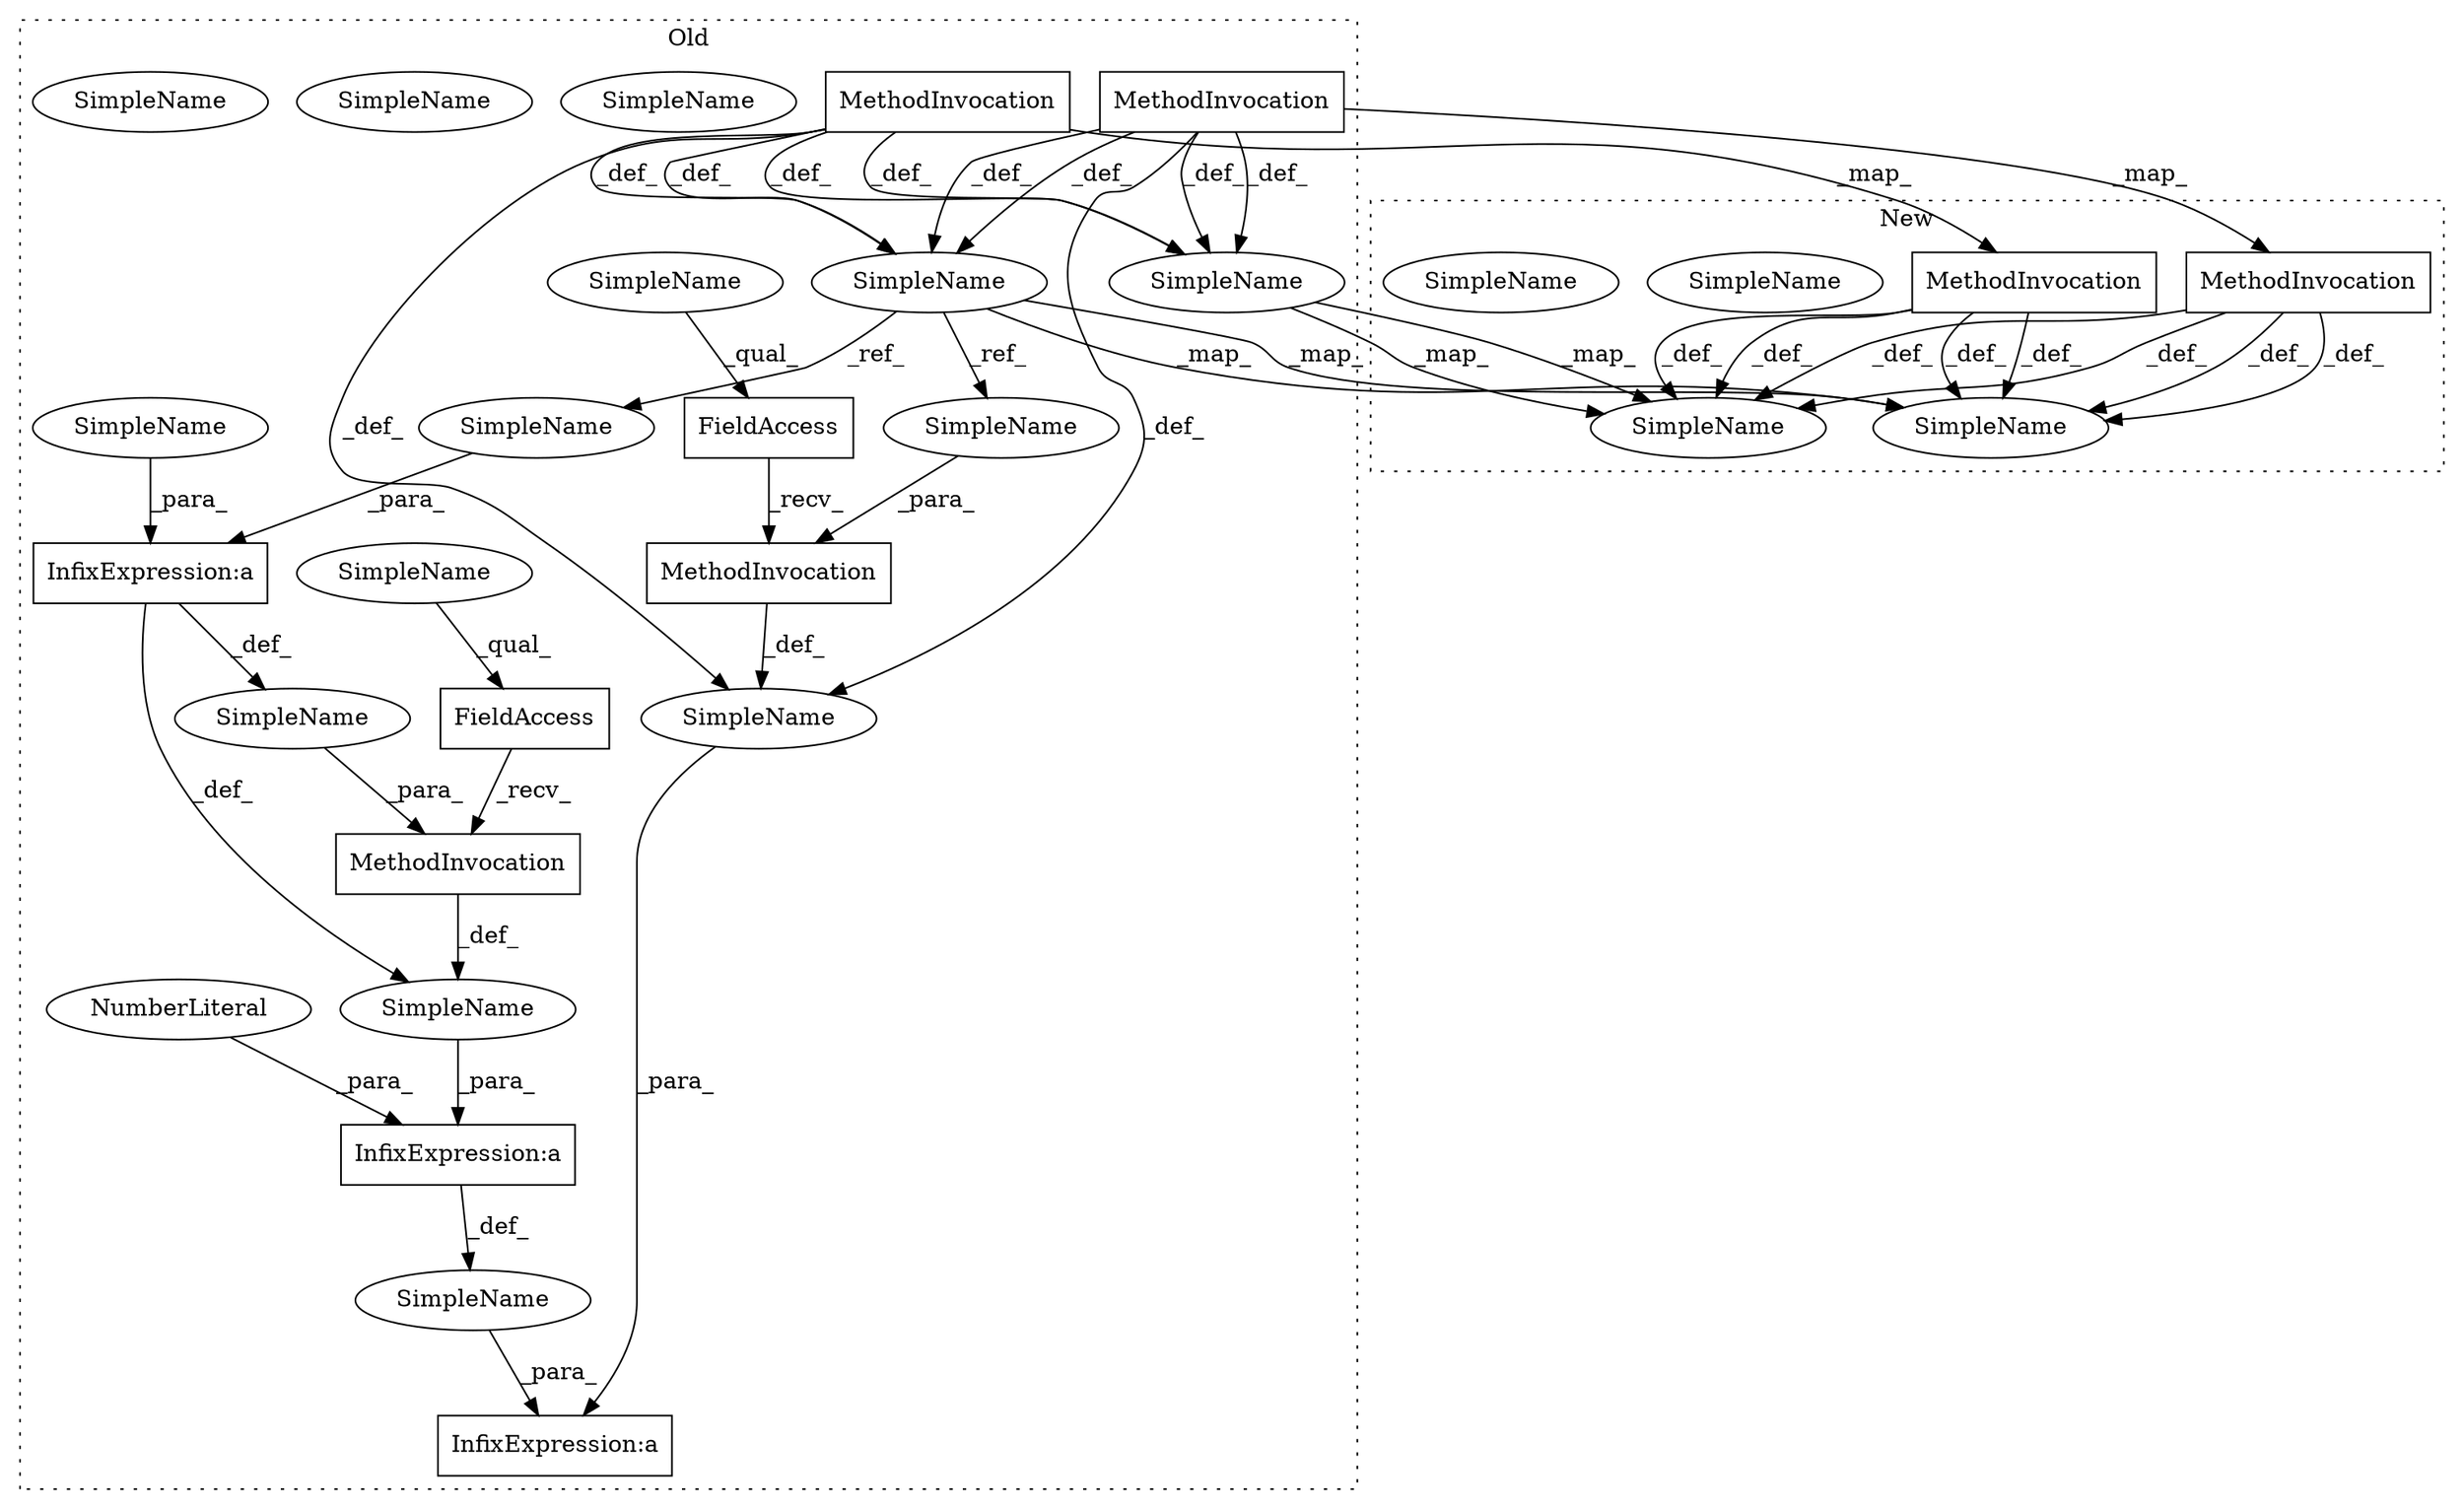 digraph G {
subgraph cluster0 {
1 [label="FieldAccess" a="22" s="2192" l="12" shape="box"];
2 [label="FieldAccess" a="22" s="2163" l="12" shape="box"];
3 [label="MethodInvocation" a="32" s="2205,2211" l="5,1" shape="box"];
4 [label="MethodInvocation" a="32" s="1926,1935" l="6,1" shape="box"];
5 [label="MethodInvocation" a="32" s="2176,2187" l="5,1" shape="box"];
8 [label="MethodInvocation" a="32" s="2000,2009" l="6,1" shape="box"];
9 [label="NumberLiteral" a="34" s="2157" l="3" shape="ellipse"];
10 [label="SimpleName" a="42" s="2033" l="1" shape="ellipse"];
11 [label="SimpleName" a="42" s="2210" l="1" shape="ellipse"];
12 [label="SimpleName" a="42" s="" l="" shape="ellipse"];
13 [label="SimpleName" a="42" s="2181" l="1" shape="ellipse"];
15 [label="SimpleName" a="42" s="" l="" shape="ellipse"];
16 [label="SimpleName" a="42" s="1898" l="1" shape="ellipse"];
17 [label="SimpleName" a="42" s="2192" l="5" shape="ellipse"];
18 [label="SimpleName" a="42" s="1898" l="1" shape="ellipse"];
20 [label="SimpleName" a="42" s="" l="" shape="ellipse"];
22 [label="SimpleName" a="42" s="2033" l="1" shape="ellipse"];
23 [label="SimpleName" a="42" s="2163" l="5" shape="ellipse"];
25 [label="SimpleName" a="42" s="" l="" shape="ellipse"];
26 [label="SimpleName" a="42" s="2185" l="2" shape="ellipse"];
27 [label="SimpleName" a="42" s="2163" l="5" shape="ellipse"];
28 [label="InfixExpression:a" a="27" s="2189" l="3" shape="box"];
29 [label="InfixExpression:a" a="27" s="2160" l="3" shape="box"];
30 [label="InfixExpression:a" a="27" s="2182" l="3" shape="box"];
label = "Old";
style="dotted";
}
subgraph cluster1 {
6 [label="MethodInvocation" a="32" s="1716,1725" l="6,1" shape="box"];
7 [label="MethodInvocation" a="32" s="1647,1656" l="6,1" shape="box"];
14 [label="SimpleName" a="42" s="1631" l="1" shape="ellipse"];
19 [label="SimpleName" a="42" s="1631" l="1" shape="ellipse"];
21 [label="SimpleName" a="42" s="1756" l="1" shape="ellipse"];
24 [label="SimpleName" a="42" s="1756" l="1" shape="ellipse"];
label = "New";
style="dotted";
}
1 -> 3 [label="_recv_"];
2 -> 5 [label="_recv_"];
3 -> 15 [label="_def_"];
4 -> 15 [label="_def_"];
4 -> 16 [label="_def_"];
4 -> 10 [label="_def_"];
4 -> 16 [label="_def_"];
4 -> 7 [label="_map_"];
4 -> 10 [label="_def_"];
5 -> 12 [label="_def_"];
6 -> 19 [label="_def_"];
6 -> 24 [label="_def_"];
6 -> 19 [label="_def_"];
6 -> 24 [label="_def_"];
7 -> 19 [label="_def_"];
7 -> 24 [label="_def_"];
7 -> 19 [label="_def_"];
7 -> 24 [label="_def_"];
8 -> 10 [label="_def_"];
8 -> 6 [label="_map_"];
8 -> 15 [label="_def_"];
8 -> 16 [label="_def_"];
8 -> 10 [label="_def_"];
8 -> 16 [label="_def_"];
9 -> 29 [label="_para_"];
10 -> 24 [label="_map_"];
10 -> 13 [label="_ref_"];
10 -> 24 [label="_map_"];
10 -> 11 [label="_ref_"];
11 -> 3 [label="_para_"];
12 -> 29 [label="_para_"];
13 -> 30 [label="_para_"];
15 -> 28 [label="_para_"];
16 -> 19 [label="_map_"];
16 -> 19 [label="_map_"];
17 -> 1 [label="_qual_"];
20 -> 5 [label="_para_"];
23 -> 2 [label="_qual_"];
25 -> 28 [label="_para_"];
26 -> 30 [label="_para_"];
29 -> 25 [label="_def_"];
30 -> 12 [label="_def_"];
30 -> 20 [label="_def_"];
}